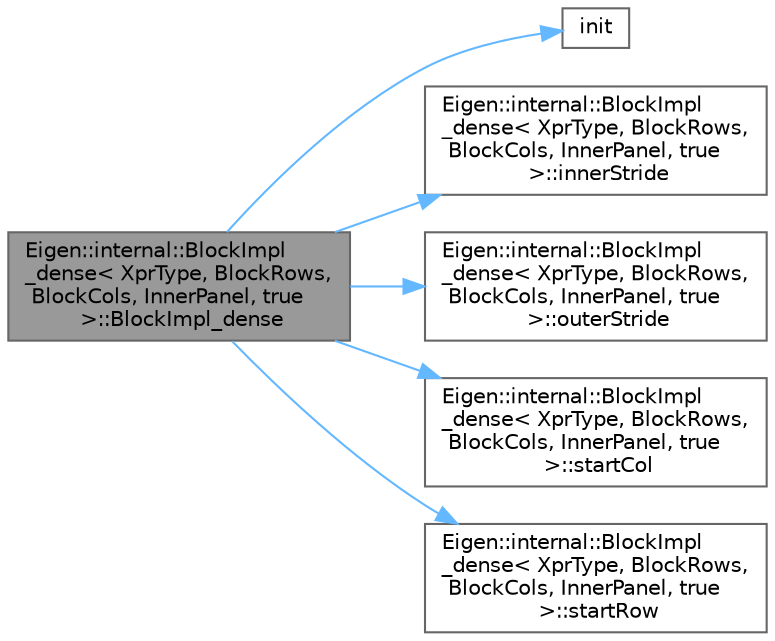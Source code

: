 digraph "Eigen::internal::BlockImpl_dense&lt; XprType, BlockRows, BlockCols, InnerPanel, true &gt;::BlockImpl_dense"
{
 // LATEX_PDF_SIZE
  bgcolor="transparent";
  edge [fontname=Helvetica,fontsize=10,labelfontname=Helvetica,labelfontsize=10];
  node [fontname=Helvetica,fontsize=10,shape=box,height=0.2,width=0.4];
  rankdir="LR";
  Node1 [id="Node000001",label="Eigen::internal::BlockImpl\l_dense\< XprType, BlockRows,\l BlockCols, InnerPanel, true\l \>::BlockImpl_dense",height=0.2,width=0.4,color="gray40", fillcolor="grey60", style="filled", fontcolor="black",tooltip=" "];
  Node1 -> Node2 [id="edge1_Node000001_Node000002",color="steelblue1",style="solid",tooltip=" "];
  Node2 [id="Node000002",label="init",height=0.2,width=0.4,color="grey40", fillcolor="white", style="filled",URL="$boing_8c.html#a2858154e2009b0e6e616f313177762bc",tooltip=" "];
  Node1 -> Node3 [id="edge2_Node000001_Node000003",color="steelblue1",style="solid",tooltip=" "];
  Node3 [id="Node000003",label="Eigen::internal::BlockImpl\l_dense\< XprType, BlockRows,\l BlockCols, InnerPanel, true\l \>::innerStride",height=0.2,width=0.4,color="grey40", fillcolor="white", style="filled",URL="$class_eigen_1_1internal_1_1_block_impl__dense_3_01_xpr_type_00_01_block_rows_00_01_block_cols_00_01_inner_panel_00_01true_01_4.html#a91fea2e027a3b057b5f70ab52a1a24b7",tooltip=" "];
  Node1 -> Node4 [id="edge3_Node000001_Node000004",color="steelblue1",style="solid",tooltip=" "];
  Node4 [id="Node000004",label="Eigen::internal::BlockImpl\l_dense\< XprType, BlockRows,\l BlockCols, InnerPanel, true\l \>::outerStride",height=0.2,width=0.4,color="grey40", fillcolor="white", style="filled",URL="$class_eigen_1_1internal_1_1_block_impl__dense_3_01_xpr_type_00_01_block_rows_00_01_block_cols_00_01_inner_panel_00_01true_01_4.html#ac6f37b9a06897f0891fcd7b65ce2800e",tooltip=" "];
  Node1 -> Node5 [id="edge4_Node000001_Node000005",color="steelblue1",style="solid",tooltip=" "];
  Node5 [id="Node000005",label="Eigen::internal::BlockImpl\l_dense\< XprType, BlockRows,\l BlockCols, InnerPanel, true\l \>::startCol",height=0.2,width=0.4,color="grey40", fillcolor="white", style="filled",URL="$class_eigen_1_1internal_1_1_block_impl__dense_3_01_xpr_type_00_01_block_rows_00_01_block_cols_00_01_inner_panel_00_01true_01_4.html#aad398a270fefb4092098de434d1d48d0",tooltip=" "];
  Node1 -> Node6 [id="edge5_Node000001_Node000006",color="steelblue1",style="solid",tooltip=" "];
  Node6 [id="Node000006",label="Eigen::internal::BlockImpl\l_dense\< XprType, BlockRows,\l BlockCols, InnerPanel, true\l \>::startRow",height=0.2,width=0.4,color="grey40", fillcolor="white", style="filled",URL="$class_eigen_1_1internal_1_1_block_impl__dense_3_01_xpr_type_00_01_block_rows_00_01_block_cols_00_01_inner_panel_00_01true_01_4.html#acba1ac3133130df90650b256338b64df",tooltip=" "];
}
